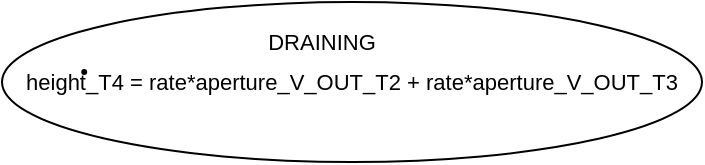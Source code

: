 <mxfile version="10.6.3" type="device"><diagram id="CQbn7C6XYgCKmY-lxhBd" name="Page-1"><mxGraphModel dx="369" dy="225" grid="1" gridSize="10" guides="1" tooltips="1" connect="1" arrows="1" fold="1" page="1" pageScale="1" pageWidth="827" pageHeight="1169" math="0" shadow="0"><root><mxCell id="0"/><mxCell id="1" parent="0"/><mxCell id="TF4jcnUDMei1oOdra7ed-82" value="&lt;div&gt;&lt;div&gt;&lt;span&gt;height_T4 &lt;/span&gt;&lt;span&gt;=&lt;/span&gt;&lt;span&gt; rate&lt;/span&gt;&lt;span&gt;*&lt;/span&gt;&lt;span&gt;aperture_V_OUT_T2 &lt;/span&gt;&lt;span&gt;+&lt;/span&gt;&lt;span&gt; rate&lt;/span&gt;&lt;span&gt;*&lt;/span&gt;&lt;span&gt;aperture_V_OUT_T3&lt;/span&gt;&lt;/div&gt;&lt;/div&gt;" style="ellipse;whiteSpace=wrap;html=1;fillColor=#FFFFFF;fontSize=11;" vertex="1" parent="1"><mxGeometry x="240" y="150" width="350" height="80" as="geometry"/></mxCell><mxCell id="TF4jcnUDMei1oOdra7ed-84" value="" style="ellipse;whiteSpace=wrap;html=1;aspect=fixed;fillColor=#000000;" vertex="1" parent="1"><mxGeometry x="280.108" y="184" width="2" height="2" as="geometry"/></mxCell><mxCell id="TF4jcnUDMei1oOdra7ed-86" value="DRAINING" style="text;html=1;strokeColor=none;fillColor=none;align=center;verticalAlign=middle;whiteSpace=wrap;rounded=0;fontSize=11;" vertex="1" parent="1"><mxGeometry x="380" y="160" width="40" height="20" as="geometry"/></mxCell></root></mxGraphModel></diagram></mxfile>